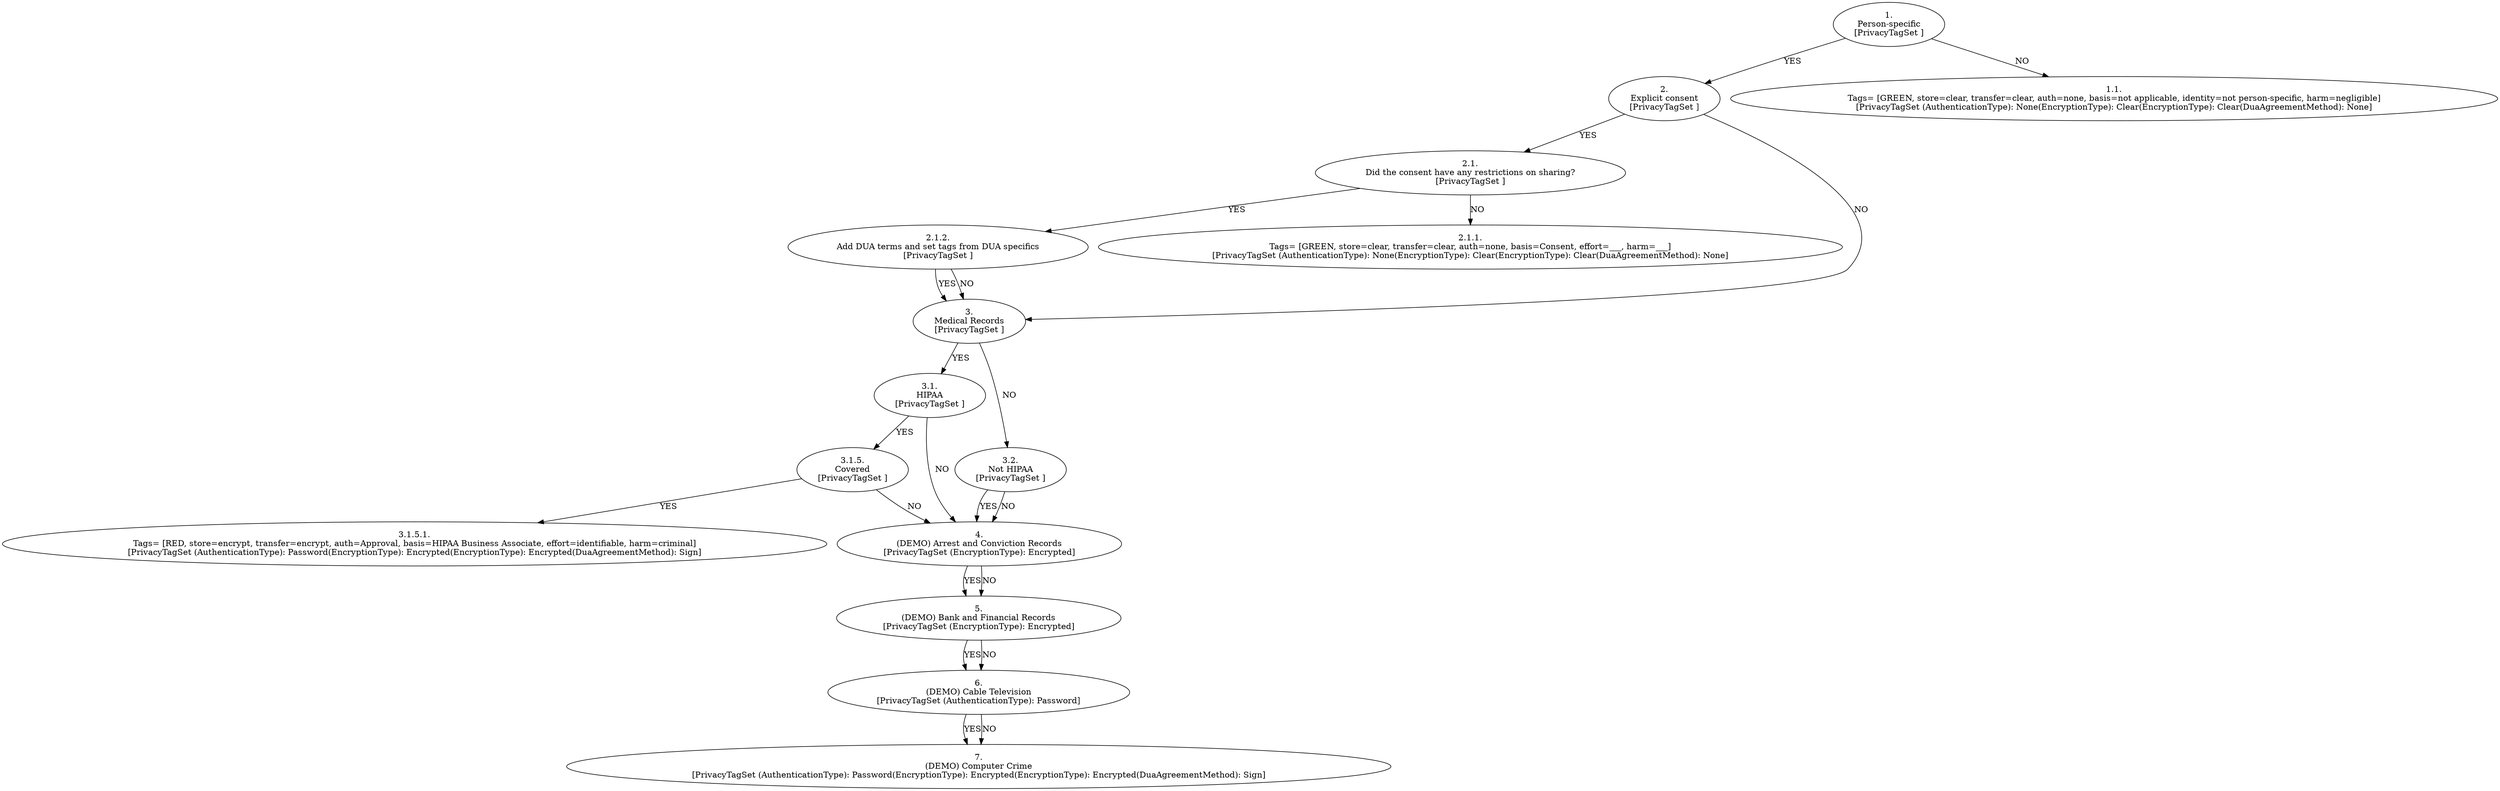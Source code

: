 digraph questionnaire {
"1."[label="1.\nPerson-specific\n[PrivacyTagSet ]"]
"2."[label="2.\nExplicit consent\n[PrivacyTagSet ]"]
"2.1."[label="2.1.\nDid the consent have any restrictions on sharing?\n[PrivacyTagSet ]"]
"2.1.2."[label="2.1.2.\nAdd DUA terms and set tags from DUA specifics\n[PrivacyTagSet ]"]
"3."[label="3.\nMedical Records\n[PrivacyTagSet ]"]
"3.1."[label="3.1.\nHIPAA\n[PrivacyTagSet ]"]
"3.1.5."[label="3.1.5.\nCovered\n[PrivacyTagSet ]"]
"3.1.5.1."[label="3.1.5.1.\nTags= [RED, store=encrypt, transfer=encrypt, auth=Approval, basis=HIPAA Business Associate, effort=identifiable, harm=criminal]\n[PrivacyTagSet (AuthenticationType): Password(EncryptionType): Encrypted(EncryptionType): Encrypted(DuaAgreementMethod): Sign]"]
"3.1.5." -> "3.1.5.1." [label="YES"]
"4."[label="4.\n(DEMO) Arrest and Conviction Records\n[PrivacyTagSet (EncryptionType): Encrypted]"]
"5."[label="5.\n(DEMO) Bank and Financial Records\n[PrivacyTagSet (EncryptionType): Encrypted]"]
"6."[label="6.\n(DEMO) Cable Television\n[PrivacyTagSet (AuthenticationType): Password]"]
"7."[label="7.\n(DEMO) Computer Crime\n[PrivacyTagSet (AuthenticationType): Password(EncryptionType): Encrypted(EncryptionType): Encrypted(DuaAgreementMethod): Sign]"]
"6." -> "7." [label="YES"]
"6." -> "7." [label="NO"]
"5." -> "6." [label="YES"]
"5." -> "6." [label="NO"]
"4." -> "5." [label="YES"]
"4." -> "5." [label="NO"]
"3.1.5." -> "4." [label="NO"]
"3.1." -> "3.1.5." [label="YES"]
"3.1." -> "4." [label="NO"]
"3." -> "3.1." [label="YES"]
"3.2."[label="3.2.\nNot HIPAA\n[PrivacyTagSet ]"]
"3.2." -> "4." [label="YES"]
"3.2." -> "4." [label="NO"]
"3." -> "3.2." [label="NO"]
"2.1.2." -> "3." [label="YES"]
"2.1.2." -> "3." [label="NO"]
"2.1." -> "2.1.2." [label="YES"]
"2.1.1."[label="2.1.1.\nTags= [GREEN, store=clear, transfer=clear, auth=none, basis=Consent, effort=___, harm=___]\n[PrivacyTagSet (AuthenticationType): None(EncryptionType): Clear(EncryptionType): Clear(DuaAgreementMethod): None]"]
"2.1." -> "2.1.1." [label="NO"]
"2." -> "2.1." [label="YES"]
"2." -> "3." [label="NO"]
"1." -> "2." [label="YES"]
"1.1."[label="1.1.\nTags= [GREEN, store=clear, transfer=clear, auth=none, basis=not applicable, identity=not person-specific, harm=negligible]\n[PrivacyTagSet (AuthenticationType): None(EncryptionType): Clear(EncryptionType): Clear(DuaAgreementMethod): None]"]
"1." -> "1.1." [label="NO"]
}